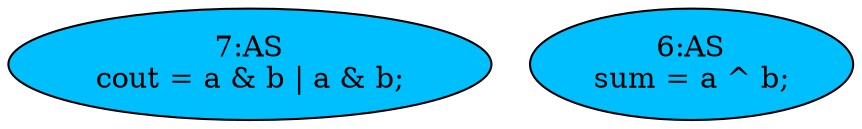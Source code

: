 strict digraph "compose( ,  )" {
	node [label="\N"];
	"7:AS"	[ast="<pyverilog.vparser.ast.Assign object at 0x7f184e916910>",
		def_var="['cout']",
		fillcolor=deepskyblue,
		label="7:AS
cout = a & b | a & b;",
		statements="[]",
		style=filled,
		typ=Assign,
		use_var="['a', 'b', 'a', 'b']"];
	"6:AS"	[ast="<pyverilog.vparser.ast.Assign object at 0x7f184e9f5f10>",
		def_var="['sum']",
		fillcolor=deepskyblue,
		label="6:AS
sum = a ^ b;",
		statements="[]",
		style=filled,
		typ=Assign,
		use_var="['a', 'b']"];
}
